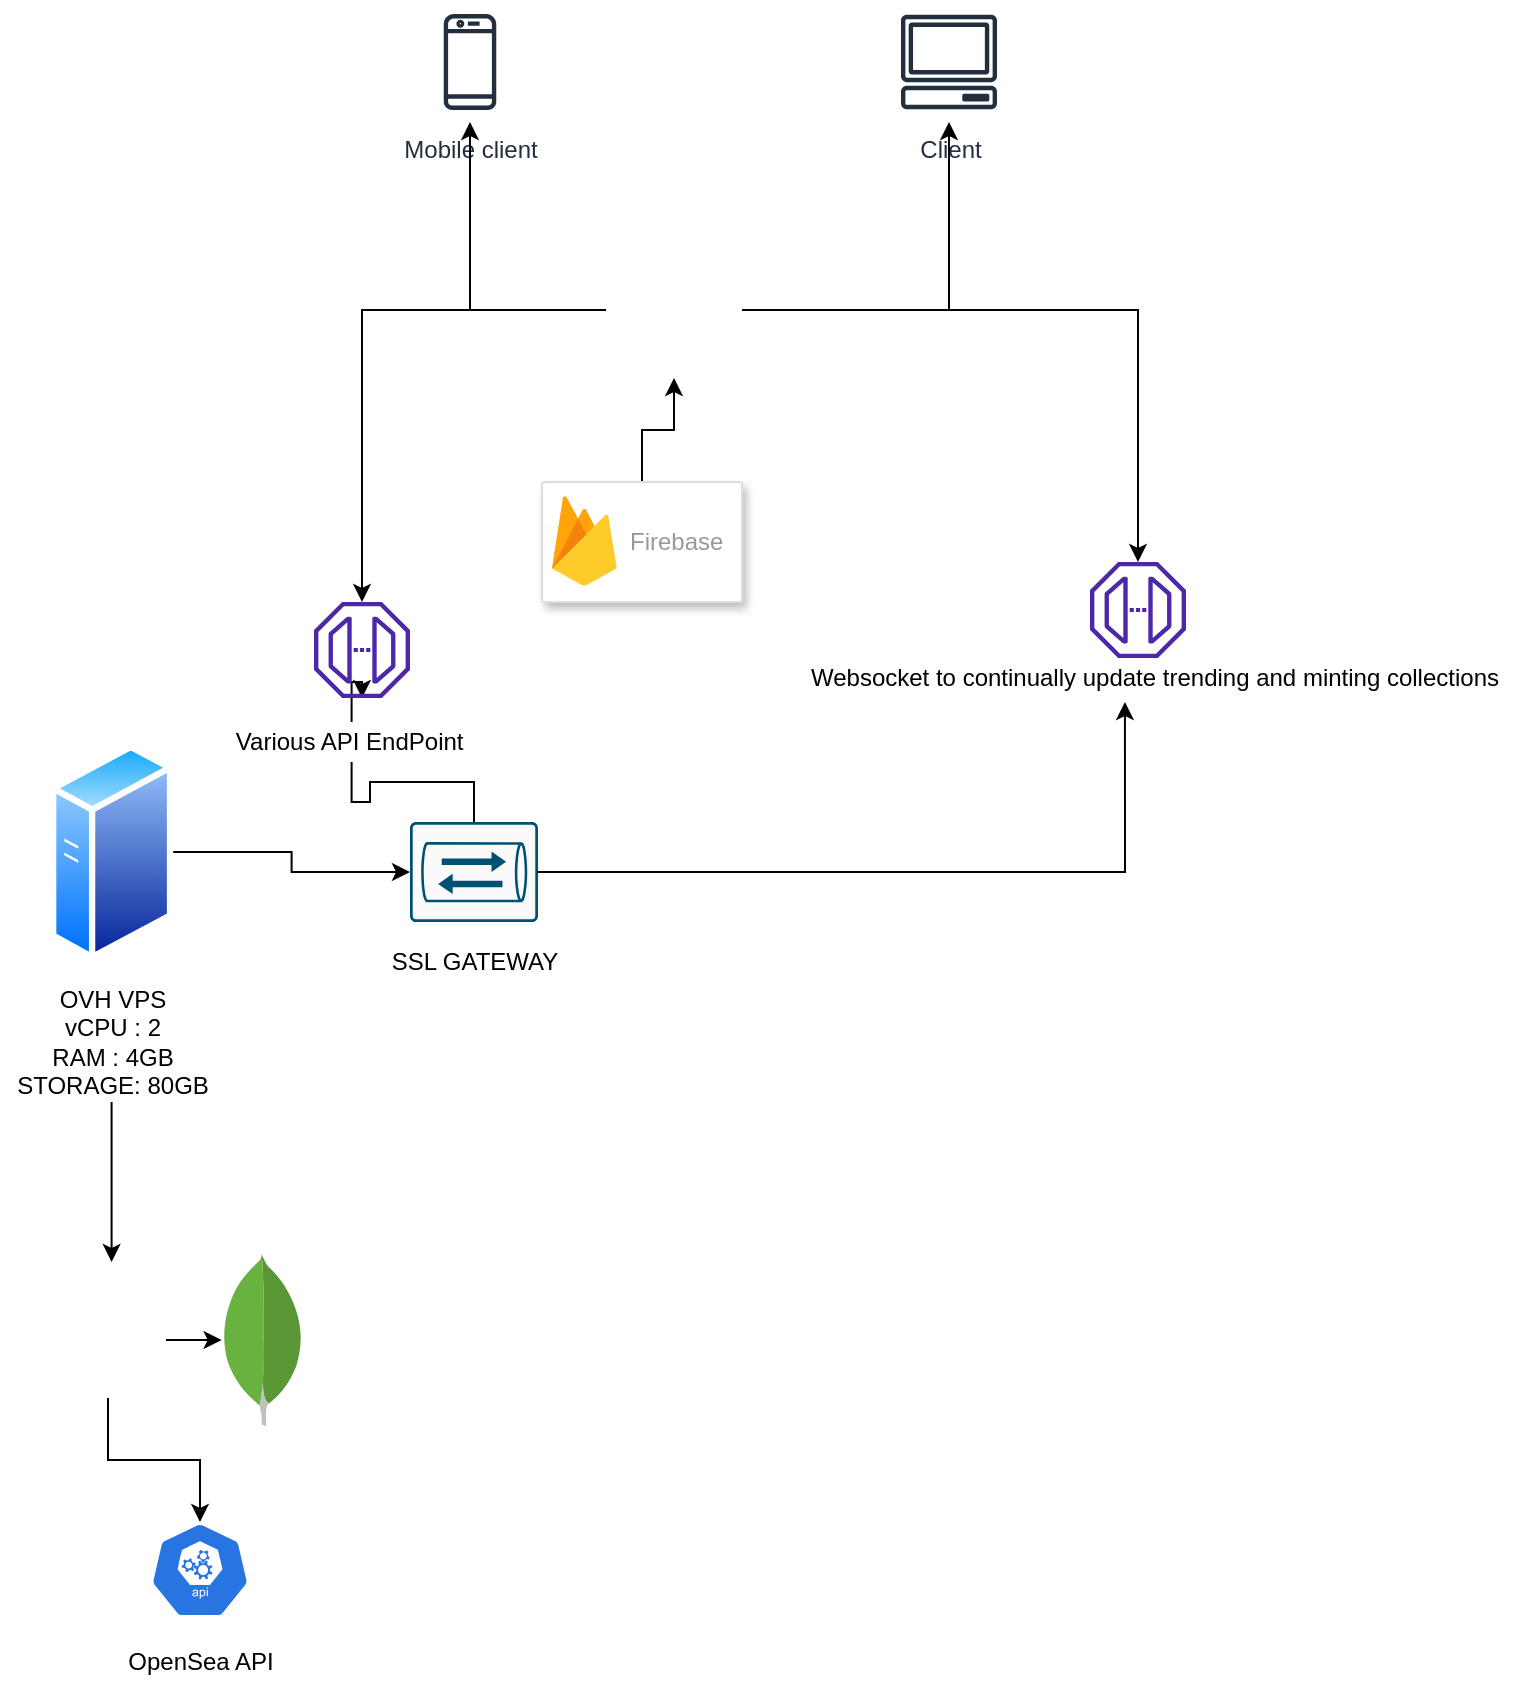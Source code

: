 <mxfile version="17.4.6" type="github">
  <diagram id="SU1WAMhrYBviTZR2fr15" name="Page-1">
    <mxGraphModel dx="1422" dy="762" grid="1" gridSize="10" guides="1" tooltips="1" connect="1" arrows="1" fold="1" page="1" pageScale="1" pageWidth="827" pageHeight="1169" math="0" shadow="0">
      <root>
        <mxCell id="0" />
        <mxCell id="1" parent="0" />
        <mxCell id="fy6umiXoagf_HvimISJd-13" style="edgeStyle=orthogonalEdgeStyle;rounded=0;orthogonalLoop=1;jettySize=auto;html=1;entryX=0;entryY=0.5;entryDx=0;entryDy=0;entryPerimeter=0;" edge="1" parent="1" source="fy6umiXoagf_HvimISJd-1" target="fy6umiXoagf_HvimISJd-7">
          <mxGeometry relative="1" as="geometry" />
        </mxCell>
        <mxCell id="fy6umiXoagf_HvimISJd-1" value="" style="aspect=fixed;perimeter=ellipsePerimeter;html=1;align=center;shadow=0;dashed=0;spacingTop=3;image;image=img/lib/active_directory/generic_server.svg;" vertex="1" parent="1">
          <mxGeometry x="50" y="560" width="61.6" height="110" as="geometry" />
        </mxCell>
        <mxCell id="fy6umiXoagf_HvimISJd-29" style="edgeStyle=orthogonalEdgeStyle;rounded=0;orthogonalLoop=1;jettySize=auto;html=1;" edge="1" parent="1" source="fy6umiXoagf_HvimISJd-2">
          <mxGeometry relative="1" as="geometry">
            <mxPoint x="80.8" y="820" as="targetPoint" />
          </mxGeometry>
        </mxCell>
        <mxCell id="fy6umiXoagf_HvimISJd-2" value="OVH VPS&lt;br&gt;vCPU : 2&lt;br&gt;RAM : 4GB&lt;br&gt;STORAGE: 80GB&lt;br&gt;" style="text;html=1;align=center;verticalAlign=middle;resizable=0;points=[];autosize=1;strokeColor=none;fillColor=none;" vertex="1" parent="1">
          <mxGeometry x="25.8" y="680" width="110" height="60" as="geometry" />
        </mxCell>
        <mxCell id="fy6umiXoagf_HvimISJd-14" style="edgeStyle=orthogonalEdgeStyle;rounded=0;orthogonalLoop=1;jettySize=auto;html=1;entryX=0.461;entryY=1.1;entryDx=0;entryDy=0;entryPerimeter=0;" edge="1" parent="1" source="fy6umiXoagf_HvimISJd-7" target="fy6umiXoagf_HvimISJd-11">
          <mxGeometry relative="1" as="geometry" />
        </mxCell>
        <mxCell id="fy6umiXoagf_HvimISJd-19" style="edgeStyle=orthogonalEdgeStyle;rounded=0;orthogonalLoop=1;jettySize=auto;html=1;startArrow=none;" edge="1" parent="1" source="fy6umiXoagf_HvimISJd-50" target="fy6umiXoagf_HvimISJd-15">
          <mxGeometry relative="1" as="geometry" />
        </mxCell>
        <mxCell id="fy6umiXoagf_HvimISJd-7" value="" style="sketch=0;points=[[0.015,0.015,0],[0.985,0.015,0],[0.985,0.985,0],[0.015,0.985,0],[0.25,0,0],[0.5,0,0],[0.75,0,0],[1,0.25,0],[1,0.5,0],[1,0.75,0],[0.75,1,0],[0.5,1,0],[0.25,1,0],[0,0.75,0],[0,0.5,0],[0,0.25,0]];verticalLabelPosition=bottom;html=1;verticalAlign=top;aspect=fixed;align=center;pointerEvents=1;shape=mxgraph.cisco19.rect;prIcon=ssl_terminator;fillColor=#FAFAFA;strokeColor=#005073;" vertex="1" parent="1">
          <mxGeometry x="230" y="600" width="64" height="50" as="geometry" />
        </mxCell>
        <mxCell id="fy6umiXoagf_HvimISJd-8" value="SSL GATEWAY&lt;br&gt;" style="text;html=1;align=center;verticalAlign=middle;resizable=0;points=[];autosize=1;strokeColor=none;fillColor=none;" vertex="1" parent="1">
          <mxGeometry x="212" y="660" width="100" height="20" as="geometry" />
        </mxCell>
        <mxCell id="fy6umiXoagf_HvimISJd-10" value="" style="sketch=0;outlineConnect=0;fontColor=#232F3E;gradientColor=none;fillColor=#4D27AA;strokeColor=none;dashed=0;verticalLabelPosition=bottom;verticalAlign=top;align=center;html=1;fontSize=12;fontStyle=0;aspect=fixed;pointerEvents=1;shape=mxgraph.aws4.endpoint;" vertex="1" parent="1">
          <mxGeometry x="570" y="470" width="48" height="48" as="geometry" />
        </mxCell>
        <mxCell id="fy6umiXoagf_HvimISJd-11" value="Websocket to continually update trending and minting collections" style="text;html=1;align=center;verticalAlign=middle;resizable=0;points=[];autosize=1;strokeColor=none;fillColor=none;" vertex="1" parent="1">
          <mxGeometry x="421.5" y="518" width="360" height="20" as="geometry" />
        </mxCell>
        <mxCell id="fy6umiXoagf_HvimISJd-15" value="" style="sketch=0;outlineConnect=0;fontColor=#232F3E;gradientColor=none;fillColor=#4D27AA;strokeColor=none;dashed=0;verticalLabelPosition=bottom;verticalAlign=top;align=center;html=1;fontSize=12;fontStyle=0;aspect=fixed;pointerEvents=1;shape=mxgraph.aws4.endpoint;" vertex="1" parent="1">
          <mxGeometry x="182" y="490" width="48" height="48" as="geometry" />
        </mxCell>
        <mxCell id="fy6umiXoagf_HvimISJd-25" value="Client" style="sketch=0;outlineConnect=0;fontColor=#232F3E;gradientColor=none;strokeColor=#232F3E;fillColor=#ffffff;dashed=0;verticalLabelPosition=bottom;verticalAlign=top;align=center;html=1;fontSize=12;fontStyle=0;aspect=fixed;shape=mxgraph.aws4.resourceIcon;resIcon=mxgraph.aws4.client;" vertex="1" parent="1">
          <mxGeometry x="469.5" y="190" width="60" height="60" as="geometry" />
        </mxCell>
        <mxCell id="fy6umiXoagf_HvimISJd-26" value="Mobile client" style="sketch=0;outlineConnect=0;fontColor=#232F3E;gradientColor=none;strokeColor=#232F3E;fillColor=#ffffff;dashed=0;verticalLabelPosition=bottom;verticalAlign=top;align=center;html=1;fontSize=12;fontStyle=0;aspect=fixed;shape=mxgraph.aws4.resourceIcon;resIcon=mxgraph.aws4.mobile_client;" vertex="1" parent="1">
          <mxGeometry x="230" y="190" width="60" height="60" as="geometry" />
        </mxCell>
        <mxCell id="fy6umiXoagf_HvimISJd-32" style="edgeStyle=orthogonalEdgeStyle;rounded=0;orthogonalLoop=1;jettySize=auto;html=1;" edge="1" parent="1" source="fy6umiXoagf_HvimISJd-28" target="fy6umiXoagf_HvimISJd-31">
          <mxGeometry relative="1" as="geometry" />
        </mxCell>
        <mxCell id="fy6umiXoagf_HvimISJd-53" style="edgeStyle=orthogonalEdgeStyle;rounded=0;orthogonalLoop=1;jettySize=auto;html=1;entryX=0.5;entryY=0;entryDx=0;entryDy=0;entryPerimeter=0;" edge="1" parent="1" source="fy6umiXoagf_HvimISJd-28" target="fy6umiXoagf_HvimISJd-52">
          <mxGeometry relative="1" as="geometry" />
        </mxCell>
        <mxCell id="fy6umiXoagf_HvimISJd-28" value="" style="shape=image;html=1;verticalAlign=top;verticalLabelPosition=bottom;labelBackgroundColor=#ffffff;imageAspect=0;aspect=fixed;image=https://cdn4.iconfinder.com/data/icons/scripting-and-programming-languages/512/Python_logo-128.png" vertex="1" parent="1">
          <mxGeometry x="50" y="830" width="58" height="58" as="geometry" />
        </mxCell>
        <mxCell id="fy6umiXoagf_HvimISJd-31" value="" style="dashed=0;outlineConnect=0;html=1;align=center;labelPosition=center;verticalLabelPosition=bottom;verticalAlign=top;shape=mxgraph.weblogos.mongodb" vertex="1" parent="1">
          <mxGeometry x="135.8" y="815.9" width="41.2" height="86.2" as="geometry" />
        </mxCell>
        <mxCell id="fy6umiXoagf_HvimISJd-43" style="edgeStyle=orthogonalEdgeStyle;rounded=0;orthogonalLoop=1;jettySize=auto;html=1;entryX=0.5;entryY=1;entryDx=0;entryDy=0;" edge="1" parent="1" source="fy6umiXoagf_HvimISJd-33" target="fy6umiXoagf_HvimISJd-35">
          <mxGeometry relative="1" as="geometry" />
        </mxCell>
        <mxCell id="fy6umiXoagf_HvimISJd-33" value="" style="strokeColor=#dddddd;shadow=1;strokeWidth=1;rounded=1;absoluteArcSize=1;arcSize=2;" vertex="1" parent="1">
          <mxGeometry x="296" y="430" width="100" height="60" as="geometry" />
        </mxCell>
        <mxCell id="fy6umiXoagf_HvimISJd-34" value="Firebase" style="sketch=0;dashed=0;connectable=0;html=1;fillColor=#5184F3;strokeColor=none;shape=mxgraph.gcp2.firebase;part=1;labelPosition=right;verticalLabelPosition=middle;align=left;verticalAlign=middle;spacingLeft=5;fontColor=#999999;fontSize=12;" vertex="1" parent="fy6umiXoagf_HvimISJd-33">
          <mxGeometry width="32.4" height="45" relative="1" as="geometry">
            <mxPoint x="5" y="7" as="offset" />
          </mxGeometry>
        </mxCell>
        <mxCell id="fy6umiXoagf_HvimISJd-40" style="edgeStyle=orthogonalEdgeStyle;rounded=0;orthogonalLoop=1;jettySize=auto;html=1;" edge="1" parent="1" source="fy6umiXoagf_HvimISJd-35" target="fy6umiXoagf_HvimISJd-26">
          <mxGeometry relative="1" as="geometry" />
        </mxCell>
        <mxCell id="fy6umiXoagf_HvimISJd-41" style="edgeStyle=orthogonalEdgeStyle;rounded=0;orthogonalLoop=1;jettySize=auto;html=1;" edge="1" parent="1" source="fy6umiXoagf_HvimISJd-35" target="fy6umiXoagf_HvimISJd-25">
          <mxGeometry relative="1" as="geometry" />
        </mxCell>
        <mxCell id="fy6umiXoagf_HvimISJd-44" style="edgeStyle=orthogonalEdgeStyle;rounded=0;orthogonalLoop=1;jettySize=auto;html=1;" edge="1" parent="1" source="fy6umiXoagf_HvimISJd-35" target="fy6umiXoagf_HvimISJd-10">
          <mxGeometry relative="1" as="geometry">
            <mxPoint x="430" y="470" as="targetPoint" />
          </mxGeometry>
        </mxCell>
        <mxCell id="fy6umiXoagf_HvimISJd-45" style="edgeStyle=orthogonalEdgeStyle;rounded=0;orthogonalLoop=1;jettySize=auto;html=1;" edge="1" parent="1" source="fy6umiXoagf_HvimISJd-35" target="fy6umiXoagf_HvimISJd-15">
          <mxGeometry relative="1" as="geometry" />
        </mxCell>
        <mxCell id="fy6umiXoagf_HvimISJd-35" value="" style="shape=image;html=1;verticalAlign=top;verticalLabelPosition=bottom;labelBackgroundColor=#ffffff;imageAspect=0;aspect=fixed;image=https://cdn0.iconfinder.com/data/icons/phosphor-light-vol-1/256/angular-logo-light-128.png" vertex="1" parent="1">
          <mxGeometry x="328" y="310" width="68" height="68" as="geometry" />
        </mxCell>
        <mxCell id="fy6umiXoagf_HvimISJd-50" value="Various API EndPoint&amp;nbsp;" style="text;html=1;align=center;verticalAlign=middle;resizable=0;points=[];autosize=1;strokeColor=none;fillColor=none;" vertex="1" parent="1">
          <mxGeometry x="135.8" y="550" width="130" height="20" as="geometry" />
        </mxCell>
        <mxCell id="fy6umiXoagf_HvimISJd-51" value="" style="edgeStyle=orthogonalEdgeStyle;rounded=0;orthogonalLoop=1;jettySize=auto;html=1;endArrow=none;" edge="1" parent="1" source="fy6umiXoagf_HvimISJd-7" target="fy6umiXoagf_HvimISJd-50">
          <mxGeometry relative="1" as="geometry">
            <mxPoint x="262" y="600" as="sourcePoint" />
            <mxPoint x="206" y="538" as="targetPoint" />
          </mxGeometry>
        </mxCell>
        <mxCell id="fy6umiXoagf_HvimISJd-52" value="" style="sketch=0;html=1;dashed=0;whitespace=wrap;fillColor=#2875E2;strokeColor=#ffffff;points=[[0.005,0.63,0],[0.1,0.2,0],[0.9,0.2,0],[0.5,0,0],[0.995,0.63,0],[0.72,0.99,0],[0.5,1,0],[0.28,0.99,0]];shape=mxgraph.kubernetes.icon;prIcon=api" vertex="1" parent="1">
          <mxGeometry x="100" y="950" width="50" height="48" as="geometry" />
        </mxCell>
        <mxCell id="fy6umiXoagf_HvimISJd-54" value="OpenSea API" style="text;html=1;align=center;verticalAlign=middle;resizable=0;points=[];autosize=1;strokeColor=none;fillColor=none;" vertex="1" parent="1">
          <mxGeometry x="80" y="1010" width="90" height="20" as="geometry" />
        </mxCell>
      </root>
    </mxGraphModel>
  </diagram>
</mxfile>
